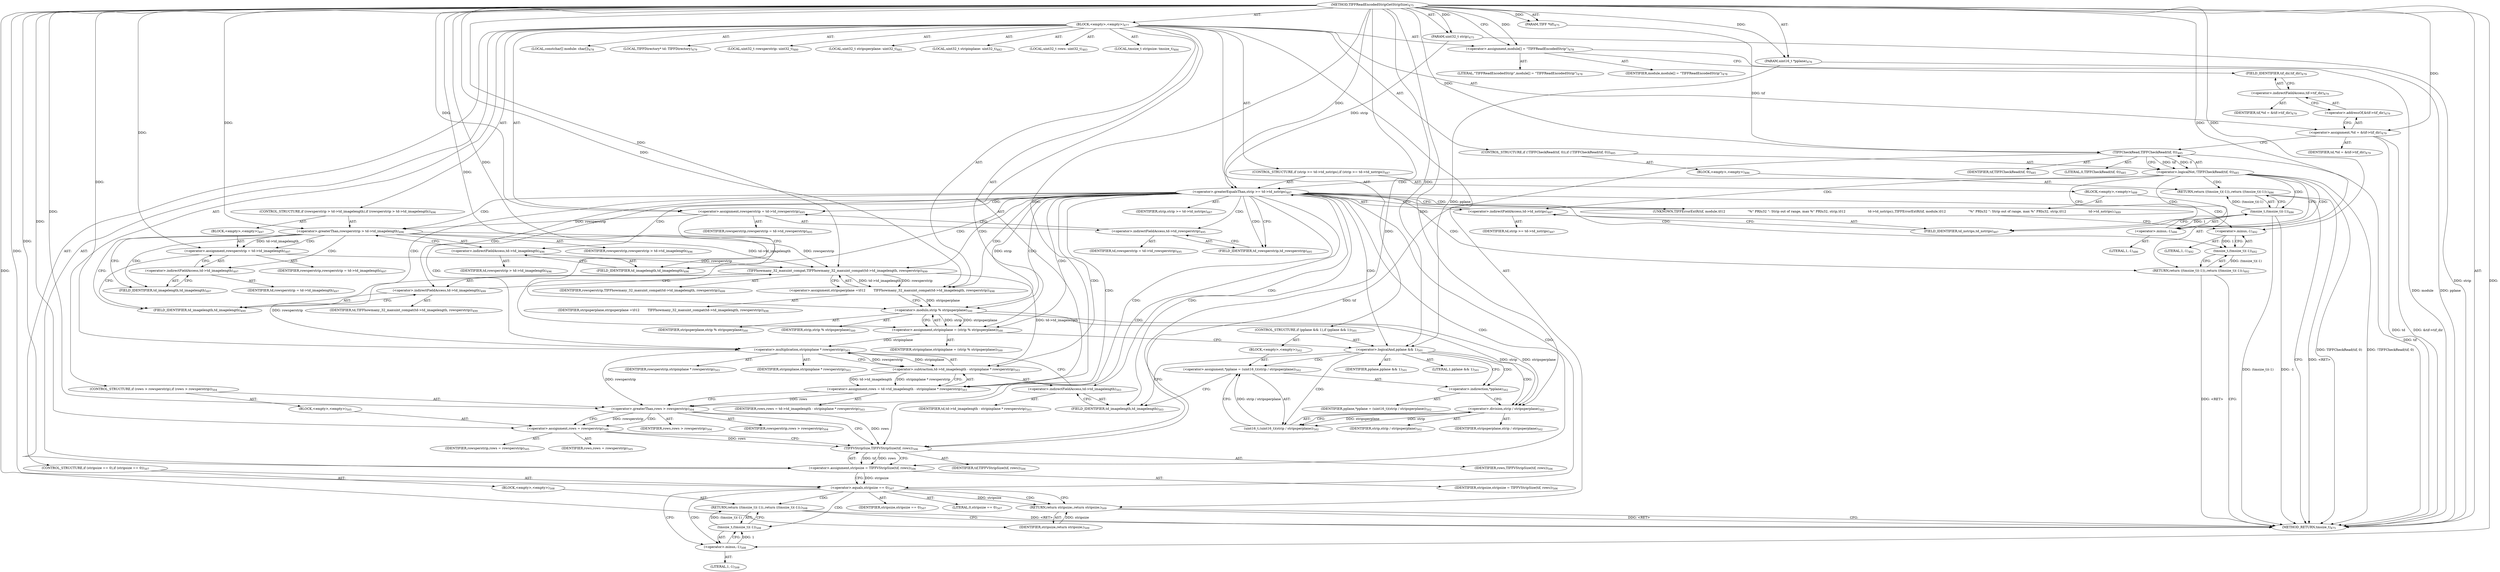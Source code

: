 digraph "TIFFReadEncodedStripGetStripSize" {  
"74816" [label = <(METHOD,TIFFReadEncodedStripGetStripSize)<SUB>475</SUB>> ]
"74817" [label = <(PARAM,TIFF *tif)<SUB>475</SUB>> ]
"74818" [label = <(PARAM,uint32_t strip)<SUB>475</SUB>> ]
"74819" [label = <(PARAM,uint16_t *pplane)<SUB>476</SUB>> ]
"74820" [label = <(BLOCK,&lt;empty&gt;,&lt;empty&gt;)<SUB>477</SUB>> ]
"74821" [label = <(LOCAL,constchar[] module: char[])<SUB>478</SUB>> ]
"74822" [label = <(&lt;operator&gt;.assignment,module[] = &quot;TIFFReadEncodedStrip&quot;)<SUB>478</SUB>> ]
"74823" [label = <(IDENTIFIER,module,module[] = &quot;TIFFReadEncodedStrip&quot;)<SUB>478</SUB>> ]
"74824" [label = <(LITERAL,&quot;TIFFReadEncodedStrip&quot;,module[] = &quot;TIFFReadEncodedStrip&quot;)<SUB>478</SUB>> ]
"74825" [label = <(LOCAL,TIFFDirectory* td: TIFFDirectory)<SUB>479</SUB>> ]
"74826" [label = <(&lt;operator&gt;.assignment,*td = &amp;tif-&gt;tif_dir)<SUB>479</SUB>> ]
"74827" [label = <(IDENTIFIER,td,*td = &amp;tif-&gt;tif_dir)<SUB>479</SUB>> ]
"74828" [label = <(&lt;operator&gt;.addressOf,&amp;tif-&gt;tif_dir)<SUB>479</SUB>> ]
"74829" [label = <(&lt;operator&gt;.indirectFieldAccess,tif-&gt;tif_dir)<SUB>479</SUB>> ]
"74830" [label = <(IDENTIFIER,tif,*td = &amp;tif-&gt;tif_dir)<SUB>479</SUB>> ]
"74831" [label = <(FIELD_IDENTIFIER,tif_dir,tif_dir)<SUB>479</SUB>> ]
"74832" [label = <(LOCAL,uint32_t rowsperstrip: uint32_t)<SUB>480</SUB>> ]
"74833" [label = <(LOCAL,uint32_t stripsperplane: uint32_t)<SUB>481</SUB>> ]
"74834" [label = <(LOCAL,uint32_t stripinplane: uint32_t)<SUB>482</SUB>> ]
"74835" [label = <(LOCAL,uint32_t rows: uint32_t)<SUB>483</SUB>> ]
"74836" [label = <(LOCAL,tmsize_t stripsize: tmsize_t)<SUB>484</SUB>> ]
"74837" [label = <(CONTROL_STRUCTURE,if (!TIFFCheckRead(tif, 0)),if (!TIFFCheckRead(tif, 0)))<SUB>485</SUB>> ]
"74838" [label = <(&lt;operator&gt;.logicalNot,!TIFFCheckRead(tif, 0))<SUB>485</SUB>> ]
"74839" [label = <(TIFFCheckRead,TIFFCheckRead(tif, 0))<SUB>485</SUB>> ]
"74840" [label = <(IDENTIFIER,tif,TIFFCheckRead(tif, 0))<SUB>485</SUB>> ]
"74841" [label = <(LITERAL,0,TIFFCheckRead(tif, 0))<SUB>485</SUB>> ]
"74842" [label = <(BLOCK,&lt;empty&gt;,&lt;empty&gt;)<SUB>486</SUB>> ]
"74843" [label = <(RETURN,return ((tmsize_t)(-1));,return ((tmsize_t)(-1));)<SUB>486</SUB>> ]
"74844" [label = <(tmsize_t,(tmsize_t)(-1))<SUB>486</SUB>> ]
"74845" [label = <(&lt;operator&gt;.minus,-1)<SUB>486</SUB>> ]
"74846" [label = <(LITERAL,1,-1)<SUB>486</SUB>> ]
"74847" [label = <(CONTROL_STRUCTURE,if (strip &gt;= td-&gt;td_nstrips),if (strip &gt;= td-&gt;td_nstrips))<SUB>487</SUB>> ]
"74848" [label = <(&lt;operator&gt;.greaterEqualsThan,strip &gt;= td-&gt;td_nstrips)<SUB>487</SUB>> ]
"74849" [label = <(IDENTIFIER,strip,strip &gt;= td-&gt;td_nstrips)<SUB>487</SUB>> ]
"74850" [label = <(&lt;operator&gt;.indirectFieldAccess,td-&gt;td_nstrips)<SUB>487</SUB>> ]
"74851" [label = <(IDENTIFIER,td,strip &gt;= td-&gt;td_nstrips)<SUB>487</SUB>> ]
"74852" [label = <(FIELD_IDENTIFIER,td_nstrips,td_nstrips)<SUB>487</SUB>> ]
"74853" [label = <(BLOCK,&lt;empty&gt;,&lt;empty&gt;)<SUB>488</SUB>> ]
"74854" [label = <(UNKNOWN,TIFFErrorExtR(tif, module,\012                      &quot;%&quot; PRIu32 &quot;: Strip out of range, max %&quot; PRIu32, strip,\012                      td-&gt;td_nstrips);,TIFFErrorExtR(tif, module,\012                      &quot;%&quot; PRIu32 &quot;: Strip out of range, max %&quot; PRIu32, strip,\012                      td-&gt;td_nstrips);)<SUB>489</SUB>> ]
"74855" [label = <(RETURN,return ((tmsize_t)(-1));,return ((tmsize_t)(-1));)<SUB>492</SUB>> ]
"74856" [label = <(tmsize_t,(tmsize_t)(-1))<SUB>492</SUB>> ]
"74857" [label = <(&lt;operator&gt;.minus,-1)<SUB>492</SUB>> ]
"74858" [label = <(LITERAL,1,-1)<SUB>492</SUB>> ]
"74859" [label = <(&lt;operator&gt;.assignment,rowsperstrip = td-&gt;td_rowsperstrip)<SUB>495</SUB>> ]
"74860" [label = <(IDENTIFIER,rowsperstrip,rowsperstrip = td-&gt;td_rowsperstrip)<SUB>495</SUB>> ]
"74861" [label = <(&lt;operator&gt;.indirectFieldAccess,td-&gt;td_rowsperstrip)<SUB>495</SUB>> ]
"74862" [label = <(IDENTIFIER,td,rowsperstrip = td-&gt;td_rowsperstrip)<SUB>495</SUB>> ]
"74863" [label = <(FIELD_IDENTIFIER,td_rowsperstrip,td_rowsperstrip)<SUB>495</SUB>> ]
"74864" [label = <(CONTROL_STRUCTURE,if (rowsperstrip &gt; td-&gt;td_imagelength),if (rowsperstrip &gt; td-&gt;td_imagelength))<SUB>496</SUB>> ]
"74865" [label = <(&lt;operator&gt;.greaterThan,rowsperstrip &gt; td-&gt;td_imagelength)<SUB>496</SUB>> ]
"74866" [label = <(IDENTIFIER,rowsperstrip,rowsperstrip &gt; td-&gt;td_imagelength)<SUB>496</SUB>> ]
"74867" [label = <(&lt;operator&gt;.indirectFieldAccess,td-&gt;td_imagelength)<SUB>496</SUB>> ]
"74868" [label = <(IDENTIFIER,td,rowsperstrip &gt; td-&gt;td_imagelength)<SUB>496</SUB>> ]
"74869" [label = <(FIELD_IDENTIFIER,td_imagelength,td_imagelength)<SUB>496</SUB>> ]
"74870" [label = <(BLOCK,&lt;empty&gt;,&lt;empty&gt;)<SUB>497</SUB>> ]
"74871" [label = <(&lt;operator&gt;.assignment,rowsperstrip = td-&gt;td_imagelength)<SUB>497</SUB>> ]
"74872" [label = <(IDENTIFIER,rowsperstrip,rowsperstrip = td-&gt;td_imagelength)<SUB>497</SUB>> ]
"74873" [label = <(&lt;operator&gt;.indirectFieldAccess,td-&gt;td_imagelength)<SUB>497</SUB>> ]
"74874" [label = <(IDENTIFIER,td,rowsperstrip = td-&gt;td_imagelength)<SUB>497</SUB>> ]
"74875" [label = <(FIELD_IDENTIFIER,td_imagelength,td_imagelength)<SUB>497</SUB>> ]
"74876" [label = <(&lt;operator&gt;.assignment,stripsperplane =\012        TIFFhowmany_32_maxuint_compat(td-&gt;td_imagelength, rowsperstrip))<SUB>498</SUB>> ]
"74877" [label = <(IDENTIFIER,stripsperplane,stripsperplane =\012        TIFFhowmany_32_maxuint_compat(td-&gt;td_imagelength, rowsperstrip))<SUB>498</SUB>> ]
"74878" [label = <(TIFFhowmany_32_maxuint_compat,TIFFhowmany_32_maxuint_compat(td-&gt;td_imagelength, rowsperstrip))<SUB>499</SUB>> ]
"74879" [label = <(&lt;operator&gt;.indirectFieldAccess,td-&gt;td_imagelength)<SUB>499</SUB>> ]
"74880" [label = <(IDENTIFIER,td,TIFFhowmany_32_maxuint_compat(td-&gt;td_imagelength, rowsperstrip))<SUB>499</SUB>> ]
"74881" [label = <(FIELD_IDENTIFIER,td_imagelength,td_imagelength)<SUB>499</SUB>> ]
"74882" [label = <(IDENTIFIER,rowsperstrip,TIFFhowmany_32_maxuint_compat(td-&gt;td_imagelength, rowsperstrip))<SUB>499</SUB>> ]
"74883" [label = <(&lt;operator&gt;.assignment,stripinplane = (strip % stripsperplane))<SUB>500</SUB>> ]
"74884" [label = <(IDENTIFIER,stripinplane,stripinplane = (strip % stripsperplane))<SUB>500</SUB>> ]
"74885" [label = <(&lt;operator&gt;.modulo,strip % stripsperplane)<SUB>500</SUB>> ]
"74886" [label = <(IDENTIFIER,strip,strip % stripsperplane)<SUB>500</SUB>> ]
"74887" [label = <(IDENTIFIER,stripsperplane,strip % stripsperplane)<SUB>500</SUB>> ]
"74888" [label = <(CONTROL_STRUCTURE,if (pplane &amp;&amp; 1),if (pplane &amp;&amp; 1))<SUB>501</SUB>> ]
"74889" [label = <(&lt;operator&gt;.logicalAnd,pplane &amp;&amp; 1)<SUB>501</SUB>> ]
"74890" [label = <(IDENTIFIER,pplane,pplane &amp;&amp; 1)<SUB>501</SUB>> ]
"74891" [label = <(LITERAL,1,pplane &amp;&amp; 1)<SUB>501</SUB>> ]
"74892" [label = <(BLOCK,&lt;empty&gt;,&lt;empty&gt;)<SUB>502</SUB>> ]
"74893" [label = <(&lt;operator&gt;.assignment,*pplane = (uint16_t)(strip / stripsperplane))<SUB>502</SUB>> ]
"74894" [label = <(&lt;operator&gt;.indirection,*pplane)<SUB>502</SUB>> ]
"74895" [label = <(IDENTIFIER,pplane,*pplane = (uint16_t)(strip / stripsperplane))<SUB>502</SUB>> ]
"74896" [label = <(uint16_t,(uint16_t)(strip / stripsperplane))<SUB>502</SUB>> ]
"74897" [label = <(&lt;operator&gt;.division,strip / stripsperplane)<SUB>502</SUB>> ]
"74898" [label = <(IDENTIFIER,strip,strip / stripsperplane)<SUB>502</SUB>> ]
"74899" [label = <(IDENTIFIER,stripsperplane,strip / stripsperplane)<SUB>502</SUB>> ]
"74900" [label = <(&lt;operator&gt;.assignment,rows = td-&gt;td_imagelength - stripinplane * rowsperstrip)<SUB>503</SUB>> ]
"74901" [label = <(IDENTIFIER,rows,rows = td-&gt;td_imagelength - stripinplane * rowsperstrip)<SUB>503</SUB>> ]
"74902" [label = <(&lt;operator&gt;.subtraction,td-&gt;td_imagelength - stripinplane * rowsperstrip)<SUB>503</SUB>> ]
"74903" [label = <(&lt;operator&gt;.indirectFieldAccess,td-&gt;td_imagelength)<SUB>503</SUB>> ]
"74904" [label = <(IDENTIFIER,td,td-&gt;td_imagelength - stripinplane * rowsperstrip)<SUB>503</SUB>> ]
"74905" [label = <(FIELD_IDENTIFIER,td_imagelength,td_imagelength)<SUB>503</SUB>> ]
"74906" [label = <(&lt;operator&gt;.multiplication,stripinplane * rowsperstrip)<SUB>503</SUB>> ]
"74907" [label = <(IDENTIFIER,stripinplane,stripinplane * rowsperstrip)<SUB>503</SUB>> ]
"74908" [label = <(IDENTIFIER,rowsperstrip,stripinplane * rowsperstrip)<SUB>503</SUB>> ]
"74909" [label = <(CONTROL_STRUCTURE,if (rows &gt; rowsperstrip),if (rows &gt; rowsperstrip))<SUB>504</SUB>> ]
"74910" [label = <(&lt;operator&gt;.greaterThan,rows &gt; rowsperstrip)<SUB>504</SUB>> ]
"74911" [label = <(IDENTIFIER,rows,rows &gt; rowsperstrip)<SUB>504</SUB>> ]
"74912" [label = <(IDENTIFIER,rowsperstrip,rows &gt; rowsperstrip)<SUB>504</SUB>> ]
"74913" [label = <(BLOCK,&lt;empty&gt;,&lt;empty&gt;)<SUB>505</SUB>> ]
"74914" [label = <(&lt;operator&gt;.assignment,rows = rowsperstrip)<SUB>505</SUB>> ]
"74915" [label = <(IDENTIFIER,rows,rows = rowsperstrip)<SUB>505</SUB>> ]
"74916" [label = <(IDENTIFIER,rowsperstrip,rows = rowsperstrip)<SUB>505</SUB>> ]
"74917" [label = <(&lt;operator&gt;.assignment,stripsize = TIFFVStripSize(tif, rows))<SUB>506</SUB>> ]
"74918" [label = <(IDENTIFIER,stripsize,stripsize = TIFFVStripSize(tif, rows))<SUB>506</SUB>> ]
"74919" [label = <(TIFFVStripSize,TIFFVStripSize(tif, rows))<SUB>506</SUB>> ]
"74920" [label = <(IDENTIFIER,tif,TIFFVStripSize(tif, rows))<SUB>506</SUB>> ]
"74921" [label = <(IDENTIFIER,rows,TIFFVStripSize(tif, rows))<SUB>506</SUB>> ]
"74922" [label = <(CONTROL_STRUCTURE,if (stripsize == 0),if (stripsize == 0))<SUB>507</SUB>> ]
"74923" [label = <(&lt;operator&gt;.equals,stripsize == 0)<SUB>507</SUB>> ]
"74924" [label = <(IDENTIFIER,stripsize,stripsize == 0)<SUB>507</SUB>> ]
"74925" [label = <(LITERAL,0,stripsize == 0)<SUB>507</SUB>> ]
"74926" [label = <(BLOCK,&lt;empty&gt;,&lt;empty&gt;)<SUB>508</SUB>> ]
"74927" [label = <(RETURN,return ((tmsize_t)(-1));,return ((tmsize_t)(-1));)<SUB>508</SUB>> ]
"74928" [label = <(tmsize_t,(tmsize_t)(-1))<SUB>508</SUB>> ]
"74929" [label = <(&lt;operator&gt;.minus,-1)<SUB>508</SUB>> ]
"74930" [label = <(LITERAL,1,-1)<SUB>508</SUB>> ]
"74931" [label = <(RETURN,return stripsize;,return stripsize;)<SUB>509</SUB>> ]
"74932" [label = <(IDENTIFIER,stripsize,return stripsize;)<SUB>509</SUB>> ]
"74933" [label = <(METHOD_RETURN,tmsize_t)<SUB>475</SUB>> ]
  "74816" -> "74817"  [ label = "AST: "] 
  "74816" -> "74818"  [ label = "AST: "] 
  "74816" -> "74819"  [ label = "AST: "] 
  "74816" -> "74820"  [ label = "AST: "] 
  "74816" -> "74933"  [ label = "AST: "] 
  "74820" -> "74821"  [ label = "AST: "] 
  "74820" -> "74822"  [ label = "AST: "] 
  "74820" -> "74825"  [ label = "AST: "] 
  "74820" -> "74826"  [ label = "AST: "] 
  "74820" -> "74832"  [ label = "AST: "] 
  "74820" -> "74833"  [ label = "AST: "] 
  "74820" -> "74834"  [ label = "AST: "] 
  "74820" -> "74835"  [ label = "AST: "] 
  "74820" -> "74836"  [ label = "AST: "] 
  "74820" -> "74837"  [ label = "AST: "] 
  "74820" -> "74847"  [ label = "AST: "] 
  "74820" -> "74859"  [ label = "AST: "] 
  "74820" -> "74864"  [ label = "AST: "] 
  "74820" -> "74876"  [ label = "AST: "] 
  "74820" -> "74883"  [ label = "AST: "] 
  "74820" -> "74888"  [ label = "AST: "] 
  "74820" -> "74900"  [ label = "AST: "] 
  "74820" -> "74909"  [ label = "AST: "] 
  "74820" -> "74917"  [ label = "AST: "] 
  "74820" -> "74922"  [ label = "AST: "] 
  "74820" -> "74931"  [ label = "AST: "] 
  "74822" -> "74823"  [ label = "AST: "] 
  "74822" -> "74824"  [ label = "AST: "] 
  "74826" -> "74827"  [ label = "AST: "] 
  "74826" -> "74828"  [ label = "AST: "] 
  "74828" -> "74829"  [ label = "AST: "] 
  "74829" -> "74830"  [ label = "AST: "] 
  "74829" -> "74831"  [ label = "AST: "] 
  "74837" -> "74838"  [ label = "AST: "] 
  "74837" -> "74842"  [ label = "AST: "] 
  "74838" -> "74839"  [ label = "AST: "] 
  "74839" -> "74840"  [ label = "AST: "] 
  "74839" -> "74841"  [ label = "AST: "] 
  "74842" -> "74843"  [ label = "AST: "] 
  "74843" -> "74844"  [ label = "AST: "] 
  "74844" -> "74845"  [ label = "AST: "] 
  "74845" -> "74846"  [ label = "AST: "] 
  "74847" -> "74848"  [ label = "AST: "] 
  "74847" -> "74853"  [ label = "AST: "] 
  "74848" -> "74849"  [ label = "AST: "] 
  "74848" -> "74850"  [ label = "AST: "] 
  "74850" -> "74851"  [ label = "AST: "] 
  "74850" -> "74852"  [ label = "AST: "] 
  "74853" -> "74854"  [ label = "AST: "] 
  "74853" -> "74855"  [ label = "AST: "] 
  "74855" -> "74856"  [ label = "AST: "] 
  "74856" -> "74857"  [ label = "AST: "] 
  "74857" -> "74858"  [ label = "AST: "] 
  "74859" -> "74860"  [ label = "AST: "] 
  "74859" -> "74861"  [ label = "AST: "] 
  "74861" -> "74862"  [ label = "AST: "] 
  "74861" -> "74863"  [ label = "AST: "] 
  "74864" -> "74865"  [ label = "AST: "] 
  "74864" -> "74870"  [ label = "AST: "] 
  "74865" -> "74866"  [ label = "AST: "] 
  "74865" -> "74867"  [ label = "AST: "] 
  "74867" -> "74868"  [ label = "AST: "] 
  "74867" -> "74869"  [ label = "AST: "] 
  "74870" -> "74871"  [ label = "AST: "] 
  "74871" -> "74872"  [ label = "AST: "] 
  "74871" -> "74873"  [ label = "AST: "] 
  "74873" -> "74874"  [ label = "AST: "] 
  "74873" -> "74875"  [ label = "AST: "] 
  "74876" -> "74877"  [ label = "AST: "] 
  "74876" -> "74878"  [ label = "AST: "] 
  "74878" -> "74879"  [ label = "AST: "] 
  "74878" -> "74882"  [ label = "AST: "] 
  "74879" -> "74880"  [ label = "AST: "] 
  "74879" -> "74881"  [ label = "AST: "] 
  "74883" -> "74884"  [ label = "AST: "] 
  "74883" -> "74885"  [ label = "AST: "] 
  "74885" -> "74886"  [ label = "AST: "] 
  "74885" -> "74887"  [ label = "AST: "] 
  "74888" -> "74889"  [ label = "AST: "] 
  "74888" -> "74892"  [ label = "AST: "] 
  "74889" -> "74890"  [ label = "AST: "] 
  "74889" -> "74891"  [ label = "AST: "] 
  "74892" -> "74893"  [ label = "AST: "] 
  "74893" -> "74894"  [ label = "AST: "] 
  "74893" -> "74896"  [ label = "AST: "] 
  "74894" -> "74895"  [ label = "AST: "] 
  "74896" -> "74897"  [ label = "AST: "] 
  "74897" -> "74898"  [ label = "AST: "] 
  "74897" -> "74899"  [ label = "AST: "] 
  "74900" -> "74901"  [ label = "AST: "] 
  "74900" -> "74902"  [ label = "AST: "] 
  "74902" -> "74903"  [ label = "AST: "] 
  "74902" -> "74906"  [ label = "AST: "] 
  "74903" -> "74904"  [ label = "AST: "] 
  "74903" -> "74905"  [ label = "AST: "] 
  "74906" -> "74907"  [ label = "AST: "] 
  "74906" -> "74908"  [ label = "AST: "] 
  "74909" -> "74910"  [ label = "AST: "] 
  "74909" -> "74913"  [ label = "AST: "] 
  "74910" -> "74911"  [ label = "AST: "] 
  "74910" -> "74912"  [ label = "AST: "] 
  "74913" -> "74914"  [ label = "AST: "] 
  "74914" -> "74915"  [ label = "AST: "] 
  "74914" -> "74916"  [ label = "AST: "] 
  "74917" -> "74918"  [ label = "AST: "] 
  "74917" -> "74919"  [ label = "AST: "] 
  "74919" -> "74920"  [ label = "AST: "] 
  "74919" -> "74921"  [ label = "AST: "] 
  "74922" -> "74923"  [ label = "AST: "] 
  "74922" -> "74926"  [ label = "AST: "] 
  "74923" -> "74924"  [ label = "AST: "] 
  "74923" -> "74925"  [ label = "AST: "] 
  "74926" -> "74927"  [ label = "AST: "] 
  "74927" -> "74928"  [ label = "AST: "] 
  "74928" -> "74929"  [ label = "AST: "] 
  "74929" -> "74930"  [ label = "AST: "] 
  "74931" -> "74932"  [ label = "AST: "] 
  "74822" -> "74831"  [ label = "CFG: "] 
  "74826" -> "74839"  [ label = "CFG: "] 
  "74859" -> "74869"  [ label = "CFG: "] 
  "74876" -> "74885"  [ label = "CFG: "] 
  "74883" -> "74889"  [ label = "CFG: "] 
  "74900" -> "74910"  [ label = "CFG: "] 
  "74917" -> "74923"  [ label = "CFG: "] 
  "74931" -> "74933"  [ label = "CFG: "] 
  "74828" -> "74826"  [ label = "CFG: "] 
  "74838" -> "74845"  [ label = "CFG: "] 
  "74838" -> "74852"  [ label = "CFG: "] 
  "74848" -> "74854"  [ label = "CFG: "] 
  "74848" -> "74863"  [ label = "CFG: "] 
  "74861" -> "74859"  [ label = "CFG: "] 
  "74865" -> "74875"  [ label = "CFG: "] 
  "74865" -> "74881"  [ label = "CFG: "] 
  "74878" -> "74876"  [ label = "CFG: "] 
  "74885" -> "74883"  [ label = "CFG: "] 
  "74889" -> "74894"  [ label = "CFG: "] 
  "74889" -> "74905"  [ label = "CFG: "] 
  "74902" -> "74900"  [ label = "CFG: "] 
  "74910" -> "74914"  [ label = "CFG: "] 
  "74910" -> "74919"  [ label = "CFG: "] 
  "74919" -> "74917"  [ label = "CFG: "] 
  "74923" -> "74929"  [ label = "CFG: "] 
  "74923" -> "74931"  [ label = "CFG: "] 
  "74829" -> "74828"  [ label = "CFG: "] 
  "74839" -> "74838"  [ label = "CFG: "] 
  "74843" -> "74933"  [ label = "CFG: "] 
  "74850" -> "74848"  [ label = "CFG: "] 
  "74854" -> "74857"  [ label = "CFG: "] 
  "74855" -> "74933"  [ label = "CFG: "] 
  "74863" -> "74861"  [ label = "CFG: "] 
  "74867" -> "74865"  [ label = "CFG: "] 
  "74871" -> "74881"  [ label = "CFG: "] 
  "74879" -> "74878"  [ label = "CFG: "] 
  "74893" -> "74905"  [ label = "CFG: "] 
  "74903" -> "74906"  [ label = "CFG: "] 
  "74906" -> "74902"  [ label = "CFG: "] 
  "74914" -> "74919"  [ label = "CFG: "] 
  "74927" -> "74933"  [ label = "CFG: "] 
  "74831" -> "74829"  [ label = "CFG: "] 
  "74844" -> "74843"  [ label = "CFG: "] 
  "74852" -> "74850"  [ label = "CFG: "] 
  "74856" -> "74855"  [ label = "CFG: "] 
  "74869" -> "74867"  [ label = "CFG: "] 
  "74873" -> "74871"  [ label = "CFG: "] 
  "74881" -> "74879"  [ label = "CFG: "] 
  "74894" -> "74897"  [ label = "CFG: "] 
  "74896" -> "74893"  [ label = "CFG: "] 
  "74905" -> "74903"  [ label = "CFG: "] 
  "74928" -> "74927"  [ label = "CFG: "] 
  "74845" -> "74844"  [ label = "CFG: "] 
  "74857" -> "74856"  [ label = "CFG: "] 
  "74875" -> "74873"  [ label = "CFG: "] 
  "74897" -> "74896"  [ label = "CFG: "] 
  "74929" -> "74928"  [ label = "CFG: "] 
  "74816" -> "74822"  [ label = "CFG: "] 
  "74855" -> "74933"  [ label = "DDG: &lt;RET&gt;"] 
  "74927" -> "74933"  [ label = "DDG: &lt;RET&gt;"] 
  "74843" -> "74933"  [ label = "DDG: &lt;RET&gt;"] 
  "74931" -> "74933"  [ label = "DDG: &lt;RET&gt;"] 
  "74818" -> "74933"  [ label = "DDG: strip"] 
  "74819" -> "74933"  [ label = "DDG: pplane"] 
  "74822" -> "74933"  [ label = "DDG: module"] 
  "74826" -> "74933"  [ label = "DDG: td"] 
  "74826" -> "74933"  [ label = "DDG: &amp;tif-&gt;tif_dir"] 
  "74839" -> "74933"  [ label = "DDG: tif"] 
  "74838" -> "74933"  [ label = "DDG: TIFFCheckRead(tif, 0)"] 
  "74838" -> "74933"  [ label = "DDG: !TIFFCheckRead(tif, 0)"] 
  "74844" -> "74933"  [ label = "DDG: -1"] 
  "74844" -> "74933"  [ label = "DDG: (tmsize_t)(-1)"] 
  "74816" -> "74817"  [ label = "DDG: "] 
  "74816" -> "74818"  [ label = "DDG: "] 
  "74816" -> "74819"  [ label = "DDG: "] 
  "74816" -> "74822"  [ label = "DDG: "] 
  "74878" -> "74876"  [ label = "DDG: td-&gt;td_imagelength"] 
  "74878" -> "74876"  [ label = "DDG: rowsperstrip"] 
  "74885" -> "74883"  [ label = "DDG: strip"] 
  "74885" -> "74883"  [ label = "DDG: stripsperplane"] 
  "74902" -> "74900"  [ label = "DDG: td-&gt;td_imagelength"] 
  "74902" -> "74900"  [ label = "DDG: stripinplane * rowsperstrip"] 
  "74919" -> "74917"  [ label = "DDG: tif"] 
  "74919" -> "74917"  [ label = "DDG: rows"] 
  "74932" -> "74931"  [ label = "DDG: stripsize"] 
  "74923" -> "74931"  [ label = "DDG: stripsize"] 
  "74816" -> "74826"  [ label = "DDG: "] 
  "74816" -> "74859"  [ label = "DDG: "] 
  "74816" -> "74876"  [ label = "DDG: "] 
  "74816" -> "74883"  [ label = "DDG: "] 
  "74816" -> "74900"  [ label = "DDG: "] 
  "74816" -> "74917"  [ label = "DDG: "] 
  "74816" -> "74932"  [ label = "DDG: "] 
  "74839" -> "74838"  [ label = "DDG: tif"] 
  "74839" -> "74838"  [ label = "DDG: 0"] 
  "74844" -> "74843"  [ label = "DDG: (tmsize_t)(-1)"] 
  "74818" -> "74848"  [ label = "DDG: strip"] 
  "74816" -> "74848"  [ label = "DDG: "] 
  "74856" -> "74855"  [ label = "DDG: (tmsize_t)(-1)"] 
  "74859" -> "74865"  [ label = "DDG: rowsperstrip"] 
  "74816" -> "74865"  [ label = "DDG: "] 
  "74865" -> "74871"  [ label = "DDG: td-&gt;td_imagelength"] 
  "74865" -> "74878"  [ label = "DDG: td-&gt;td_imagelength"] 
  "74865" -> "74878"  [ label = "DDG: rowsperstrip"] 
  "74871" -> "74878"  [ label = "DDG: rowsperstrip"] 
  "74816" -> "74878"  [ label = "DDG: "] 
  "74848" -> "74885"  [ label = "DDG: strip"] 
  "74816" -> "74885"  [ label = "DDG: "] 
  "74876" -> "74885"  [ label = "DDG: stripsperplane"] 
  "74819" -> "74889"  [ label = "DDG: pplane"] 
  "74816" -> "74889"  [ label = "DDG: "] 
  "74896" -> "74893"  [ label = "DDG: strip / stripsperplane"] 
  "74878" -> "74902"  [ label = "DDG: td-&gt;td_imagelength"] 
  "74906" -> "74902"  [ label = "DDG: stripinplane"] 
  "74906" -> "74902"  [ label = "DDG: rowsperstrip"] 
  "74900" -> "74910"  [ label = "DDG: rows"] 
  "74816" -> "74910"  [ label = "DDG: "] 
  "74906" -> "74910"  [ label = "DDG: rowsperstrip"] 
  "74910" -> "74914"  [ label = "DDG: rowsperstrip"] 
  "74816" -> "74914"  [ label = "DDG: "] 
  "74839" -> "74919"  [ label = "DDG: tif"] 
  "74816" -> "74919"  [ label = "DDG: "] 
  "74910" -> "74919"  [ label = "DDG: rows"] 
  "74914" -> "74919"  [ label = "DDG: rows"] 
  "74917" -> "74923"  [ label = "DDG: stripsize"] 
  "74816" -> "74923"  [ label = "DDG: "] 
  "74928" -> "74927"  [ label = "DDG: (tmsize_t)(-1)"] 
  "74817" -> "74839"  [ label = "DDG: tif"] 
  "74816" -> "74839"  [ label = "DDG: "] 
  "74816" -> "74871"  [ label = "DDG: "] 
  "74883" -> "74906"  [ label = "DDG: stripinplane"] 
  "74816" -> "74906"  [ label = "DDG: "] 
  "74878" -> "74906"  [ label = "DDG: rowsperstrip"] 
  "74845" -> "74844"  [ label = "DDG: 1"] 
  "74857" -> "74856"  [ label = "DDG: 1"] 
  "74897" -> "74896"  [ label = "DDG: strip"] 
  "74897" -> "74896"  [ label = "DDG: stripsperplane"] 
  "74929" -> "74928"  [ label = "DDG: 1"] 
  "74816" -> "74845"  [ label = "DDG: "] 
  "74816" -> "74857"  [ label = "DDG: "] 
  "74885" -> "74897"  [ label = "DDG: strip"] 
  "74816" -> "74897"  [ label = "DDG: "] 
  "74885" -> "74897"  [ label = "DDG: stripsperplane"] 
  "74816" -> "74929"  [ label = "DDG: "] 
  "74838" -> "74852"  [ label = "CDG: "] 
  "74838" -> "74850"  [ label = "CDG: "] 
  "74838" -> "74848"  [ label = "CDG: "] 
  "74838" -> "74843"  [ label = "CDG: "] 
  "74838" -> "74844"  [ label = "CDG: "] 
  "74838" -> "74845"  [ label = "CDG: "] 
  "74848" -> "74857"  [ label = "CDG: "] 
  "74848" -> "74902"  [ label = "CDG: "] 
  "74848" -> "74855"  [ label = "CDG: "] 
  "74848" -> "74865"  [ label = "CDG: "] 
  "74848" -> "74867"  [ label = "CDG: "] 
  "74848" -> "74878"  [ label = "CDG: "] 
  "74848" -> "74885"  [ label = "CDG: "] 
  "74848" -> "74889"  [ label = "CDG: "] 
  "74848" -> "74879"  [ label = "CDG: "] 
  "74848" -> "74863"  [ label = "CDG: "] 
  "74848" -> "74910"  [ label = "CDG: "] 
  "74848" -> "74861"  [ label = "CDG: "] 
  "74848" -> "74883"  [ label = "CDG: "] 
  "74848" -> "74854"  [ label = "CDG: "] 
  "74848" -> "74917"  [ label = "CDG: "] 
  "74848" -> "74905"  [ label = "CDG: "] 
  "74848" -> "74923"  [ label = "CDG: "] 
  "74848" -> "74919"  [ label = "CDG: "] 
  "74848" -> "74876"  [ label = "CDG: "] 
  "74848" -> "74859"  [ label = "CDG: "] 
  "74848" -> "74906"  [ label = "CDG: "] 
  "74848" -> "74869"  [ label = "CDG: "] 
  "74848" -> "74900"  [ label = "CDG: "] 
  "74848" -> "74856"  [ label = "CDG: "] 
  "74848" -> "74881"  [ label = "CDG: "] 
  "74848" -> "74903"  [ label = "CDG: "] 
  "74865" -> "74873"  [ label = "CDG: "] 
  "74865" -> "74871"  [ label = "CDG: "] 
  "74865" -> "74875"  [ label = "CDG: "] 
  "74889" -> "74894"  [ label = "CDG: "] 
  "74889" -> "74897"  [ label = "CDG: "] 
  "74889" -> "74896"  [ label = "CDG: "] 
  "74889" -> "74893"  [ label = "CDG: "] 
  "74910" -> "74914"  [ label = "CDG: "] 
  "74923" -> "74929"  [ label = "CDG: "] 
  "74923" -> "74931"  [ label = "CDG: "] 
  "74923" -> "74927"  [ label = "CDG: "] 
  "74923" -> "74928"  [ label = "CDG: "] 
}

